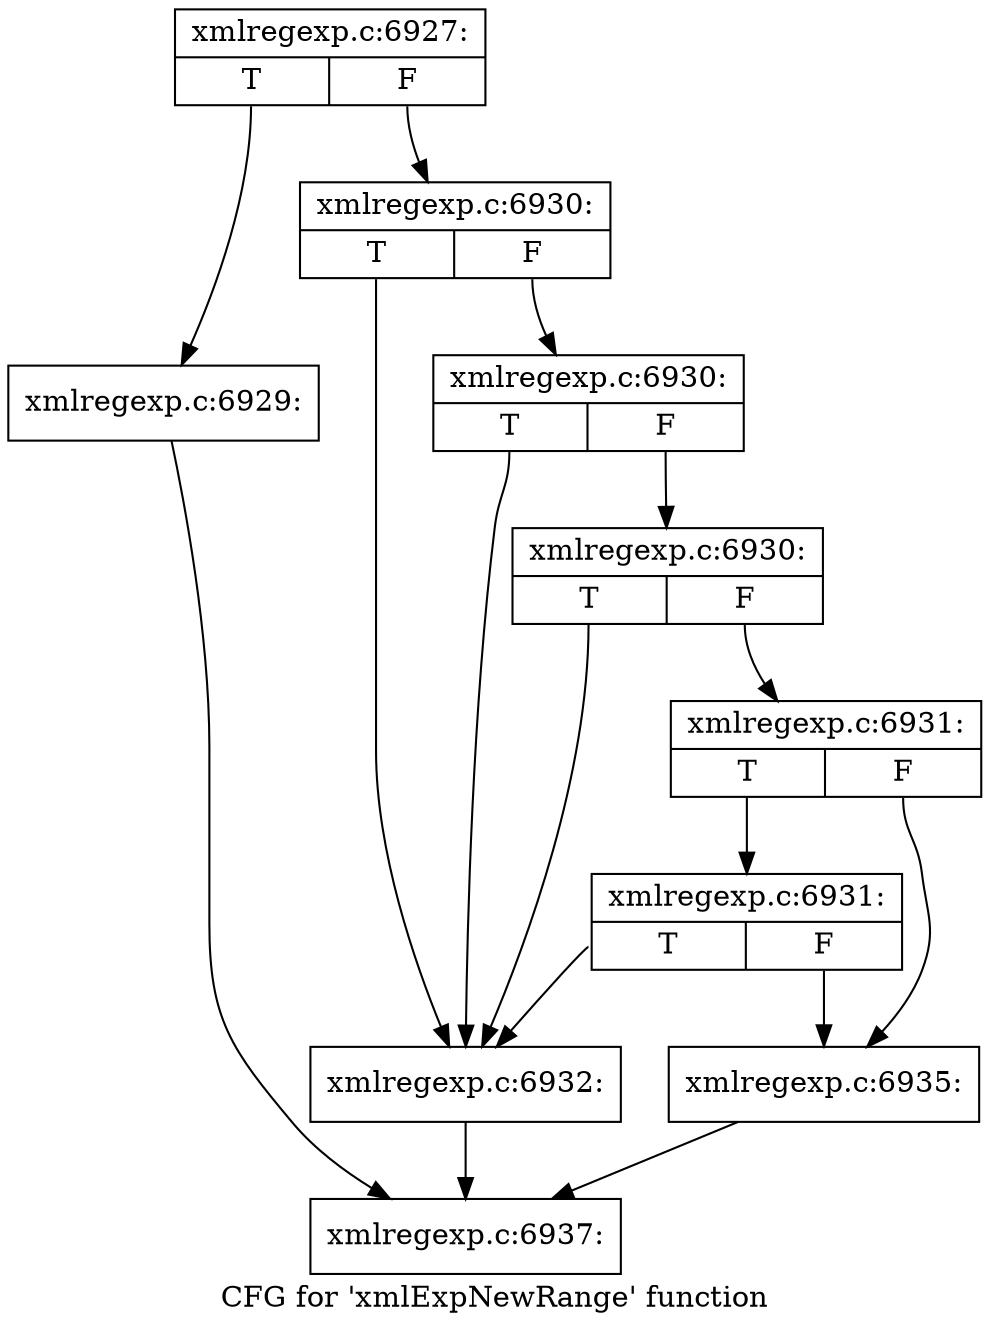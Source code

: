 digraph "CFG for 'xmlExpNewRange' function" {
	label="CFG for 'xmlExpNewRange' function";

	Node0x40c60f0 [shape=record,label="{xmlregexp.c:6927:|{<s0>T|<s1>F}}"];
	Node0x40c60f0:s0 -> Node0x40f3cd0;
	Node0x40c60f0:s1 -> Node0x40f3d20;
	Node0x40f3cd0 [shape=record,label="{xmlregexp.c:6929:}"];
	Node0x40f3cd0 -> Node0x40c6420;
	Node0x40f3d20 [shape=record,label="{xmlregexp.c:6930:|{<s0>T|<s1>F}}"];
	Node0x40f3d20:s0 -> Node0x40f4180;
	Node0x40f3d20:s1 -> Node0x40f4320;
	Node0x40f4320 [shape=record,label="{xmlregexp.c:6930:|{<s0>T|<s1>F}}"];
	Node0x40f4320:s0 -> Node0x40f4180;
	Node0x40f4320:s1 -> Node0x40f42a0;
	Node0x40f42a0 [shape=record,label="{xmlregexp.c:6930:|{<s0>T|<s1>F}}"];
	Node0x40f42a0:s0 -> Node0x40f4180;
	Node0x40f42a0:s1 -> Node0x40f4220;
	Node0x40f4220 [shape=record,label="{xmlregexp.c:6931:|{<s0>T|<s1>F}}"];
	Node0x40f4220:s0 -> Node0x40f4a30;
	Node0x40f4220:s1 -> Node0x40f41d0;
	Node0x40f4a30 [shape=record,label="{xmlregexp.c:6931:|{<s0>T|<s1>F}}"];
	Node0x40f4a30:s0 -> Node0x40f4180;
	Node0x40f4a30:s1 -> Node0x40f41d0;
	Node0x40f4180 [shape=record,label="{xmlregexp.c:6932:}"];
	Node0x40f4180 -> Node0x40c6420;
	Node0x40f41d0 [shape=record,label="{xmlregexp.c:6935:}"];
	Node0x40f41d0 -> Node0x40c6420;
	Node0x40c6420 [shape=record,label="{xmlregexp.c:6937:}"];
}
